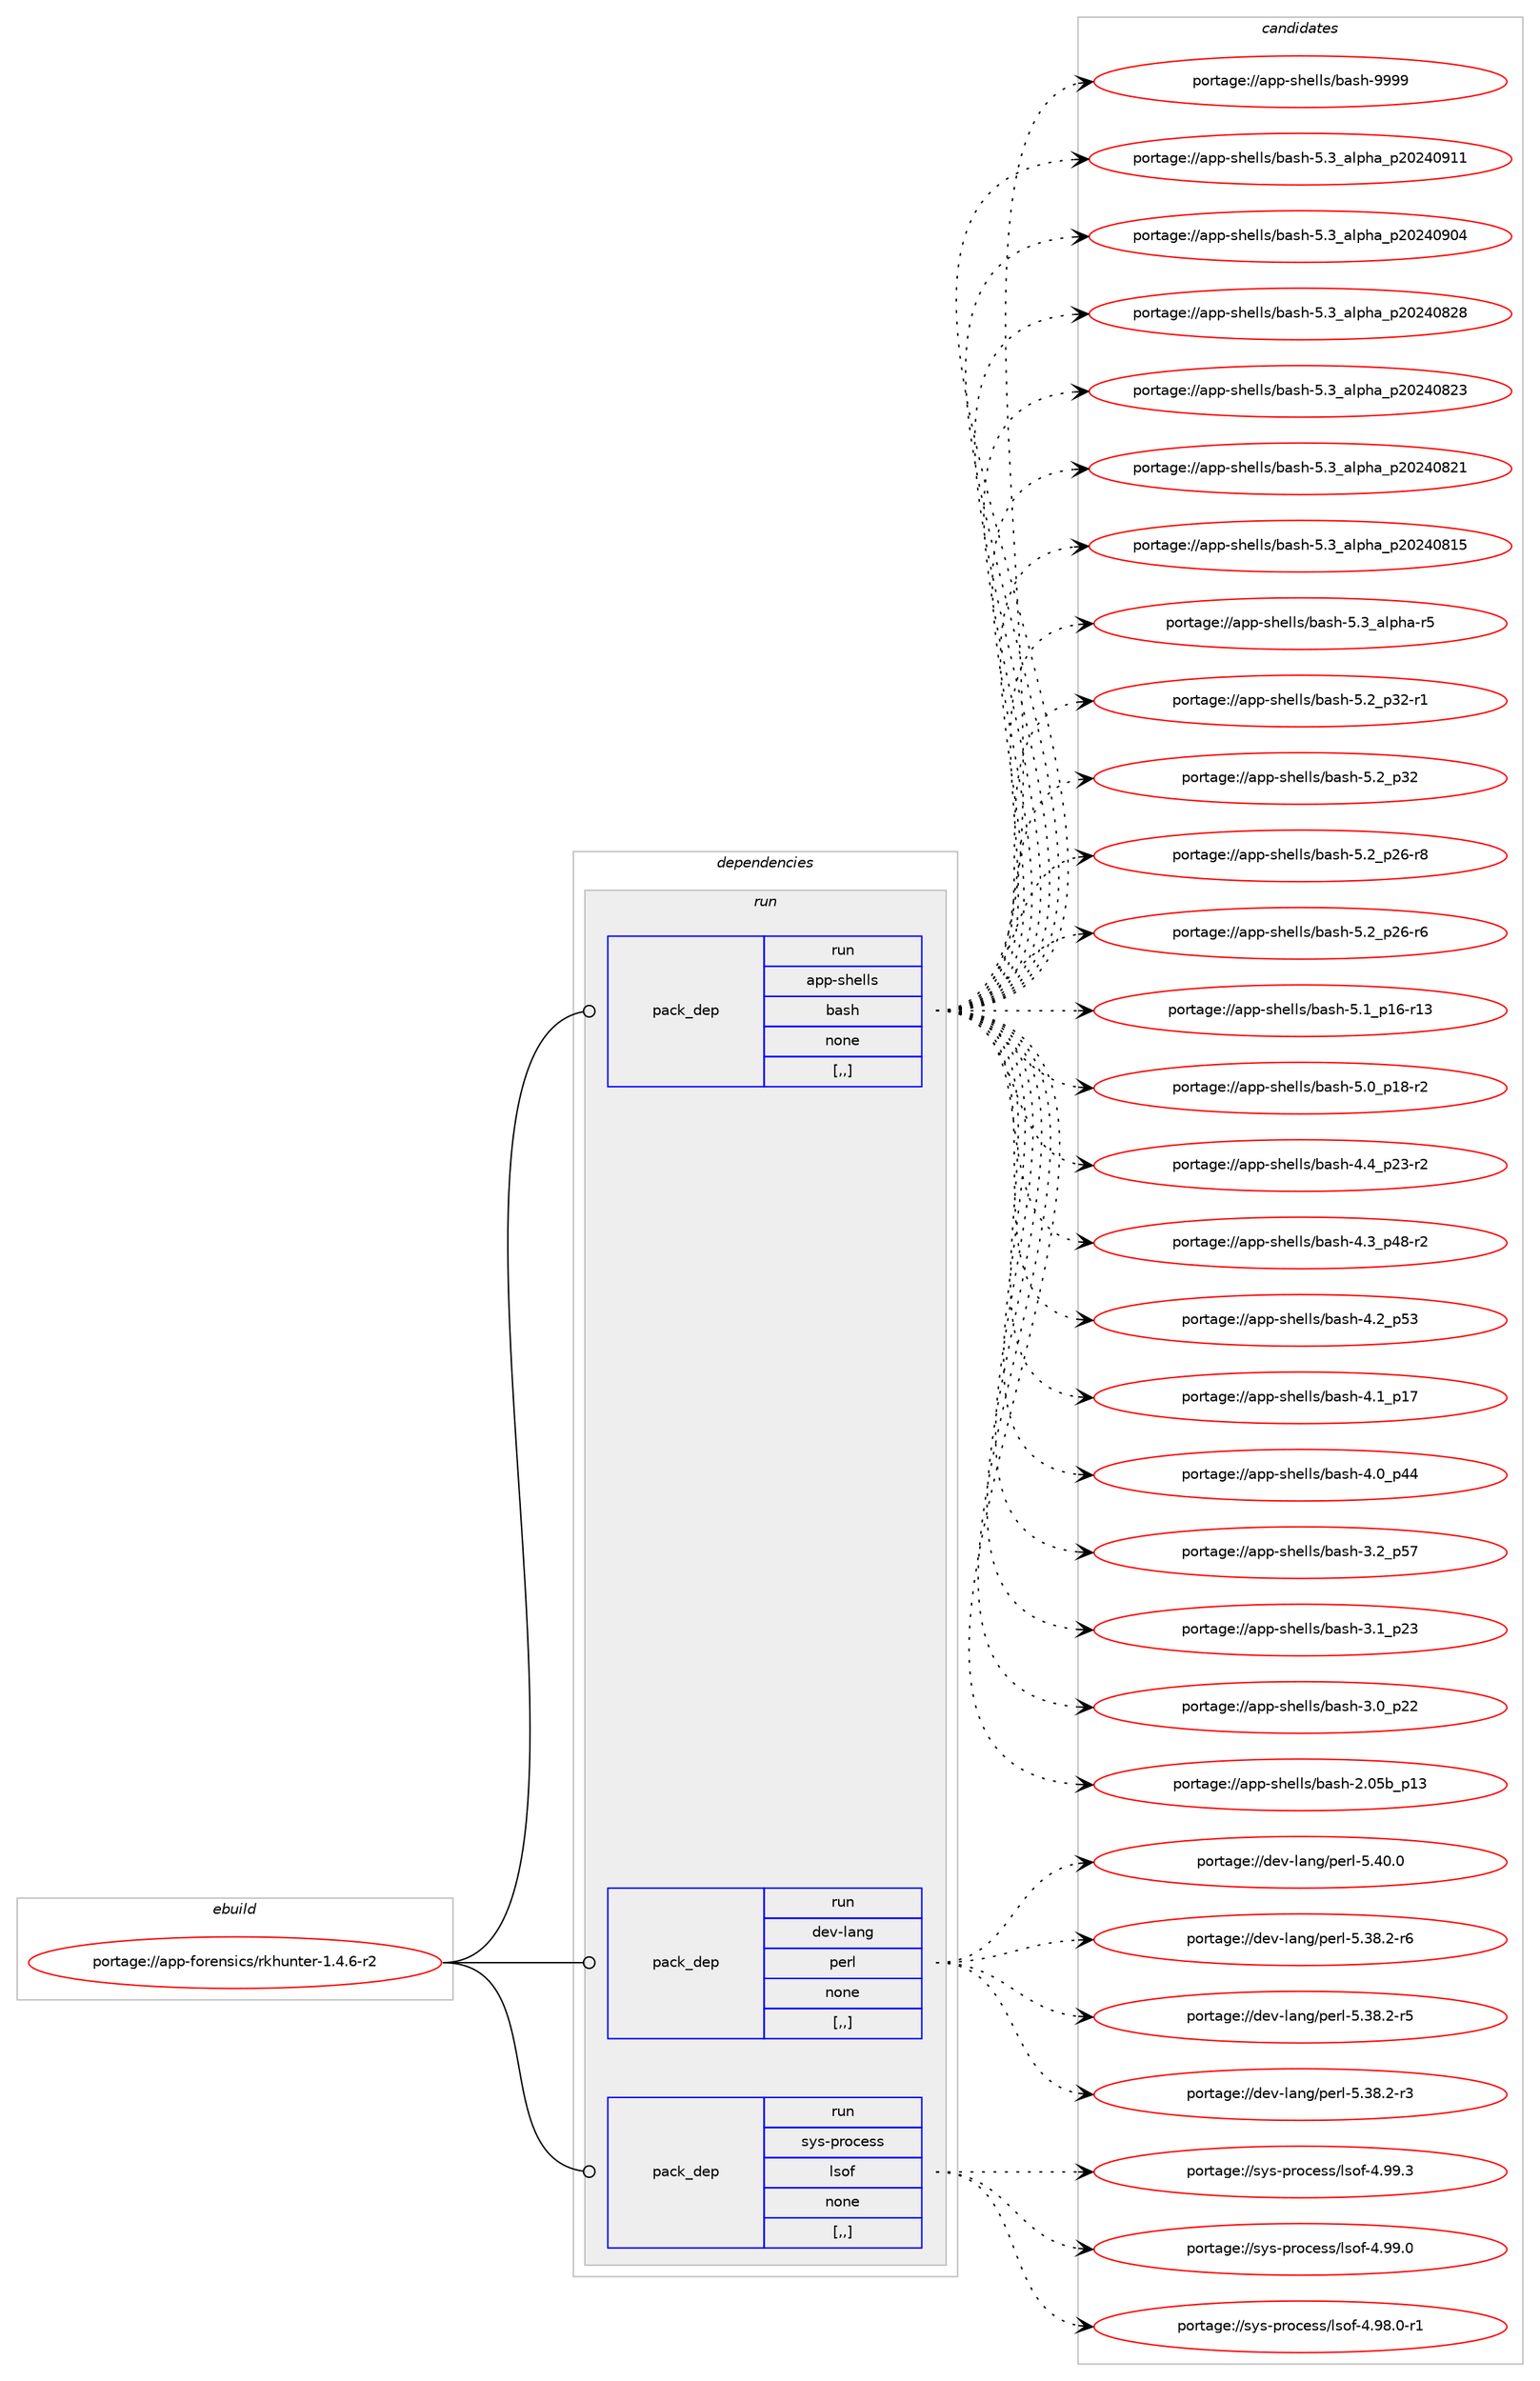 digraph prolog {

# *************
# Graph options
# *************

newrank=true;
concentrate=true;
compound=true;
graph [rankdir=LR,fontname=Helvetica,fontsize=10,ranksep=1.5];#, ranksep=2.5, nodesep=0.2];
edge  [arrowhead=vee];
node  [fontname=Helvetica,fontsize=10];

# **********
# The ebuild
# **********

subgraph cluster_leftcol {
color=gray;
label=<<i>ebuild</i>>;
id [label="portage://app-forensics/rkhunter-1.4.6-r2", color=red, width=4, href="../app-forensics/rkhunter-1.4.6-r2.svg"];
}

# ****************
# The dependencies
# ****************

subgraph cluster_midcol {
color=gray;
label=<<i>dependencies</i>>;
subgraph cluster_compile {
fillcolor="#eeeeee";
style=filled;
label=<<i>compile</i>>;
}
subgraph cluster_compileandrun {
fillcolor="#eeeeee";
style=filled;
label=<<i>compile and run</i>>;
}
subgraph cluster_run {
fillcolor="#eeeeee";
style=filled;
label=<<i>run</i>>;
subgraph pack385489 {
dependency530042 [label=<<TABLE BORDER="0" CELLBORDER="1" CELLSPACING="0" CELLPADDING="4" WIDTH="220"><TR><TD ROWSPAN="6" CELLPADDING="30">pack_dep</TD></TR><TR><TD WIDTH="110">run</TD></TR><TR><TD>app-shells</TD></TR><TR><TD>bash</TD></TR><TR><TD>none</TD></TR><TR><TD>[,,]</TD></TR></TABLE>>, shape=none, color=blue];
}
id:e -> dependency530042:w [weight=20,style="solid",arrowhead="odot"];
subgraph pack385490 {
dependency530043 [label=<<TABLE BORDER="0" CELLBORDER="1" CELLSPACING="0" CELLPADDING="4" WIDTH="220"><TR><TD ROWSPAN="6" CELLPADDING="30">pack_dep</TD></TR><TR><TD WIDTH="110">run</TD></TR><TR><TD>dev-lang</TD></TR><TR><TD>perl</TD></TR><TR><TD>none</TD></TR><TR><TD>[,,]</TD></TR></TABLE>>, shape=none, color=blue];
}
id:e -> dependency530043:w [weight=20,style="solid",arrowhead="odot"];
subgraph pack385491 {
dependency530044 [label=<<TABLE BORDER="0" CELLBORDER="1" CELLSPACING="0" CELLPADDING="4" WIDTH="220"><TR><TD ROWSPAN="6" CELLPADDING="30">pack_dep</TD></TR><TR><TD WIDTH="110">run</TD></TR><TR><TD>sys-process</TD></TR><TR><TD>lsof</TD></TR><TR><TD>none</TD></TR><TR><TD>[,,]</TD></TR></TABLE>>, shape=none, color=blue];
}
id:e -> dependency530044:w [weight=20,style="solid",arrowhead="odot"];
}
}

# **************
# The candidates
# **************

subgraph cluster_choices {
rank=same;
color=gray;
label=<<i>candidates</i>>;

subgraph choice385489 {
color=black;
nodesep=1;
choice97112112451151041011081081154798971151044557575757 [label="portage://app-shells/bash-9999", color=red, width=4,href="../app-shells/bash-9999.svg"];
choice971121124511510410110810811547989711510445534651959710811210497951125048505248574949 [label="portage://app-shells/bash-5.3_alpha_p20240911", color=red, width=4,href="../app-shells/bash-5.3_alpha_p20240911.svg"];
choice971121124511510410110810811547989711510445534651959710811210497951125048505248574852 [label="portage://app-shells/bash-5.3_alpha_p20240904", color=red, width=4,href="../app-shells/bash-5.3_alpha_p20240904.svg"];
choice971121124511510410110810811547989711510445534651959710811210497951125048505248565056 [label="portage://app-shells/bash-5.3_alpha_p20240828", color=red, width=4,href="../app-shells/bash-5.3_alpha_p20240828.svg"];
choice971121124511510410110810811547989711510445534651959710811210497951125048505248565051 [label="portage://app-shells/bash-5.3_alpha_p20240823", color=red, width=4,href="../app-shells/bash-5.3_alpha_p20240823.svg"];
choice971121124511510410110810811547989711510445534651959710811210497951125048505248565049 [label="portage://app-shells/bash-5.3_alpha_p20240821", color=red, width=4,href="../app-shells/bash-5.3_alpha_p20240821.svg"];
choice971121124511510410110810811547989711510445534651959710811210497951125048505248564953 [label="portage://app-shells/bash-5.3_alpha_p20240815", color=red, width=4,href="../app-shells/bash-5.3_alpha_p20240815.svg"];
choice9711211245115104101108108115479897115104455346519597108112104974511453 [label="portage://app-shells/bash-5.3_alpha-r5", color=red, width=4,href="../app-shells/bash-5.3_alpha-r5.svg"];
choice9711211245115104101108108115479897115104455346509511251504511449 [label="portage://app-shells/bash-5.2_p32-r1", color=red, width=4,href="../app-shells/bash-5.2_p32-r1.svg"];
choice971121124511510410110810811547989711510445534650951125150 [label="portage://app-shells/bash-5.2_p32", color=red, width=4,href="../app-shells/bash-5.2_p32.svg"];
choice9711211245115104101108108115479897115104455346509511250544511456 [label="portage://app-shells/bash-5.2_p26-r8", color=red, width=4,href="../app-shells/bash-5.2_p26-r8.svg"];
choice9711211245115104101108108115479897115104455346509511250544511454 [label="portage://app-shells/bash-5.2_p26-r6", color=red, width=4,href="../app-shells/bash-5.2_p26-r6.svg"];
choice971121124511510410110810811547989711510445534649951124954451144951 [label="portage://app-shells/bash-5.1_p16-r13", color=red, width=4,href="../app-shells/bash-5.1_p16-r13.svg"];
choice9711211245115104101108108115479897115104455346489511249564511450 [label="portage://app-shells/bash-5.0_p18-r2", color=red, width=4,href="../app-shells/bash-5.0_p18-r2.svg"];
choice9711211245115104101108108115479897115104455246529511250514511450 [label="portage://app-shells/bash-4.4_p23-r2", color=red, width=4,href="../app-shells/bash-4.4_p23-r2.svg"];
choice9711211245115104101108108115479897115104455246519511252564511450 [label="portage://app-shells/bash-4.3_p48-r2", color=red, width=4,href="../app-shells/bash-4.3_p48-r2.svg"];
choice971121124511510410110810811547989711510445524650951125351 [label="portage://app-shells/bash-4.2_p53", color=red, width=4,href="../app-shells/bash-4.2_p53.svg"];
choice971121124511510410110810811547989711510445524649951124955 [label="portage://app-shells/bash-4.1_p17", color=red, width=4,href="../app-shells/bash-4.1_p17.svg"];
choice971121124511510410110810811547989711510445524648951125252 [label="portage://app-shells/bash-4.0_p44", color=red, width=4,href="../app-shells/bash-4.0_p44.svg"];
choice971121124511510410110810811547989711510445514650951125355 [label="portage://app-shells/bash-3.2_p57", color=red, width=4,href="../app-shells/bash-3.2_p57.svg"];
choice971121124511510410110810811547989711510445514649951125051 [label="portage://app-shells/bash-3.1_p23", color=red, width=4,href="../app-shells/bash-3.1_p23.svg"];
choice971121124511510410110810811547989711510445514648951125050 [label="portage://app-shells/bash-3.0_p22", color=red, width=4,href="../app-shells/bash-3.0_p22.svg"];
choice9711211245115104101108108115479897115104455046485398951124951 [label="portage://app-shells/bash-2.05b_p13", color=red, width=4,href="../app-shells/bash-2.05b_p13.svg"];
dependency530042:e -> choice97112112451151041011081081154798971151044557575757:w [style=dotted,weight="100"];
dependency530042:e -> choice971121124511510410110810811547989711510445534651959710811210497951125048505248574949:w [style=dotted,weight="100"];
dependency530042:e -> choice971121124511510410110810811547989711510445534651959710811210497951125048505248574852:w [style=dotted,weight="100"];
dependency530042:e -> choice971121124511510410110810811547989711510445534651959710811210497951125048505248565056:w [style=dotted,weight="100"];
dependency530042:e -> choice971121124511510410110810811547989711510445534651959710811210497951125048505248565051:w [style=dotted,weight="100"];
dependency530042:e -> choice971121124511510410110810811547989711510445534651959710811210497951125048505248565049:w [style=dotted,weight="100"];
dependency530042:e -> choice971121124511510410110810811547989711510445534651959710811210497951125048505248564953:w [style=dotted,weight="100"];
dependency530042:e -> choice9711211245115104101108108115479897115104455346519597108112104974511453:w [style=dotted,weight="100"];
dependency530042:e -> choice9711211245115104101108108115479897115104455346509511251504511449:w [style=dotted,weight="100"];
dependency530042:e -> choice971121124511510410110810811547989711510445534650951125150:w [style=dotted,weight="100"];
dependency530042:e -> choice9711211245115104101108108115479897115104455346509511250544511456:w [style=dotted,weight="100"];
dependency530042:e -> choice9711211245115104101108108115479897115104455346509511250544511454:w [style=dotted,weight="100"];
dependency530042:e -> choice971121124511510410110810811547989711510445534649951124954451144951:w [style=dotted,weight="100"];
dependency530042:e -> choice9711211245115104101108108115479897115104455346489511249564511450:w [style=dotted,weight="100"];
dependency530042:e -> choice9711211245115104101108108115479897115104455246529511250514511450:w [style=dotted,weight="100"];
dependency530042:e -> choice9711211245115104101108108115479897115104455246519511252564511450:w [style=dotted,weight="100"];
dependency530042:e -> choice971121124511510410110810811547989711510445524650951125351:w [style=dotted,weight="100"];
dependency530042:e -> choice971121124511510410110810811547989711510445524649951124955:w [style=dotted,weight="100"];
dependency530042:e -> choice971121124511510410110810811547989711510445524648951125252:w [style=dotted,weight="100"];
dependency530042:e -> choice971121124511510410110810811547989711510445514650951125355:w [style=dotted,weight="100"];
dependency530042:e -> choice971121124511510410110810811547989711510445514649951125051:w [style=dotted,weight="100"];
dependency530042:e -> choice971121124511510410110810811547989711510445514648951125050:w [style=dotted,weight="100"];
dependency530042:e -> choice9711211245115104101108108115479897115104455046485398951124951:w [style=dotted,weight="100"];
}
subgraph choice385490 {
color=black;
nodesep=1;
choice10010111845108971101034711210111410845534652484648 [label="portage://dev-lang/perl-5.40.0", color=red, width=4,href="../dev-lang/perl-5.40.0.svg"];
choice100101118451089711010347112101114108455346515646504511454 [label="portage://dev-lang/perl-5.38.2-r6", color=red, width=4,href="../dev-lang/perl-5.38.2-r6.svg"];
choice100101118451089711010347112101114108455346515646504511453 [label="portage://dev-lang/perl-5.38.2-r5", color=red, width=4,href="../dev-lang/perl-5.38.2-r5.svg"];
choice100101118451089711010347112101114108455346515646504511451 [label="portage://dev-lang/perl-5.38.2-r3", color=red, width=4,href="../dev-lang/perl-5.38.2-r3.svg"];
dependency530043:e -> choice10010111845108971101034711210111410845534652484648:w [style=dotted,weight="100"];
dependency530043:e -> choice100101118451089711010347112101114108455346515646504511454:w [style=dotted,weight="100"];
dependency530043:e -> choice100101118451089711010347112101114108455346515646504511453:w [style=dotted,weight="100"];
dependency530043:e -> choice100101118451089711010347112101114108455346515646504511451:w [style=dotted,weight="100"];
}
subgraph choice385491 {
color=black;
nodesep=1;
choice11512111545112114111991011151154710811511110245524657574651 [label="portage://sys-process/lsof-4.99.3", color=red, width=4,href="../sys-process/lsof-4.99.3.svg"];
choice11512111545112114111991011151154710811511110245524657574648 [label="portage://sys-process/lsof-4.99.0", color=red, width=4,href="../sys-process/lsof-4.99.0.svg"];
choice115121115451121141119910111511547108115111102455246575646484511449 [label="portage://sys-process/lsof-4.98.0-r1", color=red, width=4,href="../sys-process/lsof-4.98.0-r1.svg"];
dependency530044:e -> choice11512111545112114111991011151154710811511110245524657574651:w [style=dotted,weight="100"];
dependency530044:e -> choice11512111545112114111991011151154710811511110245524657574648:w [style=dotted,weight="100"];
dependency530044:e -> choice115121115451121141119910111511547108115111102455246575646484511449:w [style=dotted,weight="100"];
}
}

}
